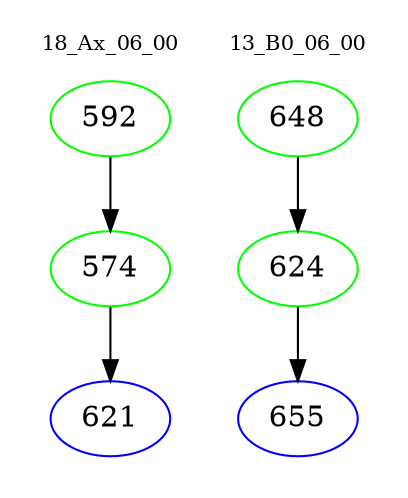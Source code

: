 digraph{
subgraph cluster_0 {
color = white
label = "18_Ax_06_00";
fontsize=10;
T0_592 [label="592", color="green"]
T0_592 -> T0_574 [color="black"]
T0_574 [label="574", color="green"]
T0_574 -> T0_621 [color="black"]
T0_621 [label="621", color="blue"]
}
subgraph cluster_1 {
color = white
label = "13_B0_06_00";
fontsize=10;
T1_648 [label="648", color="green"]
T1_648 -> T1_624 [color="black"]
T1_624 [label="624", color="green"]
T1_624 -> T1_655 [color="black"]
T1_655 [label="655", color="blue"]
}
}
